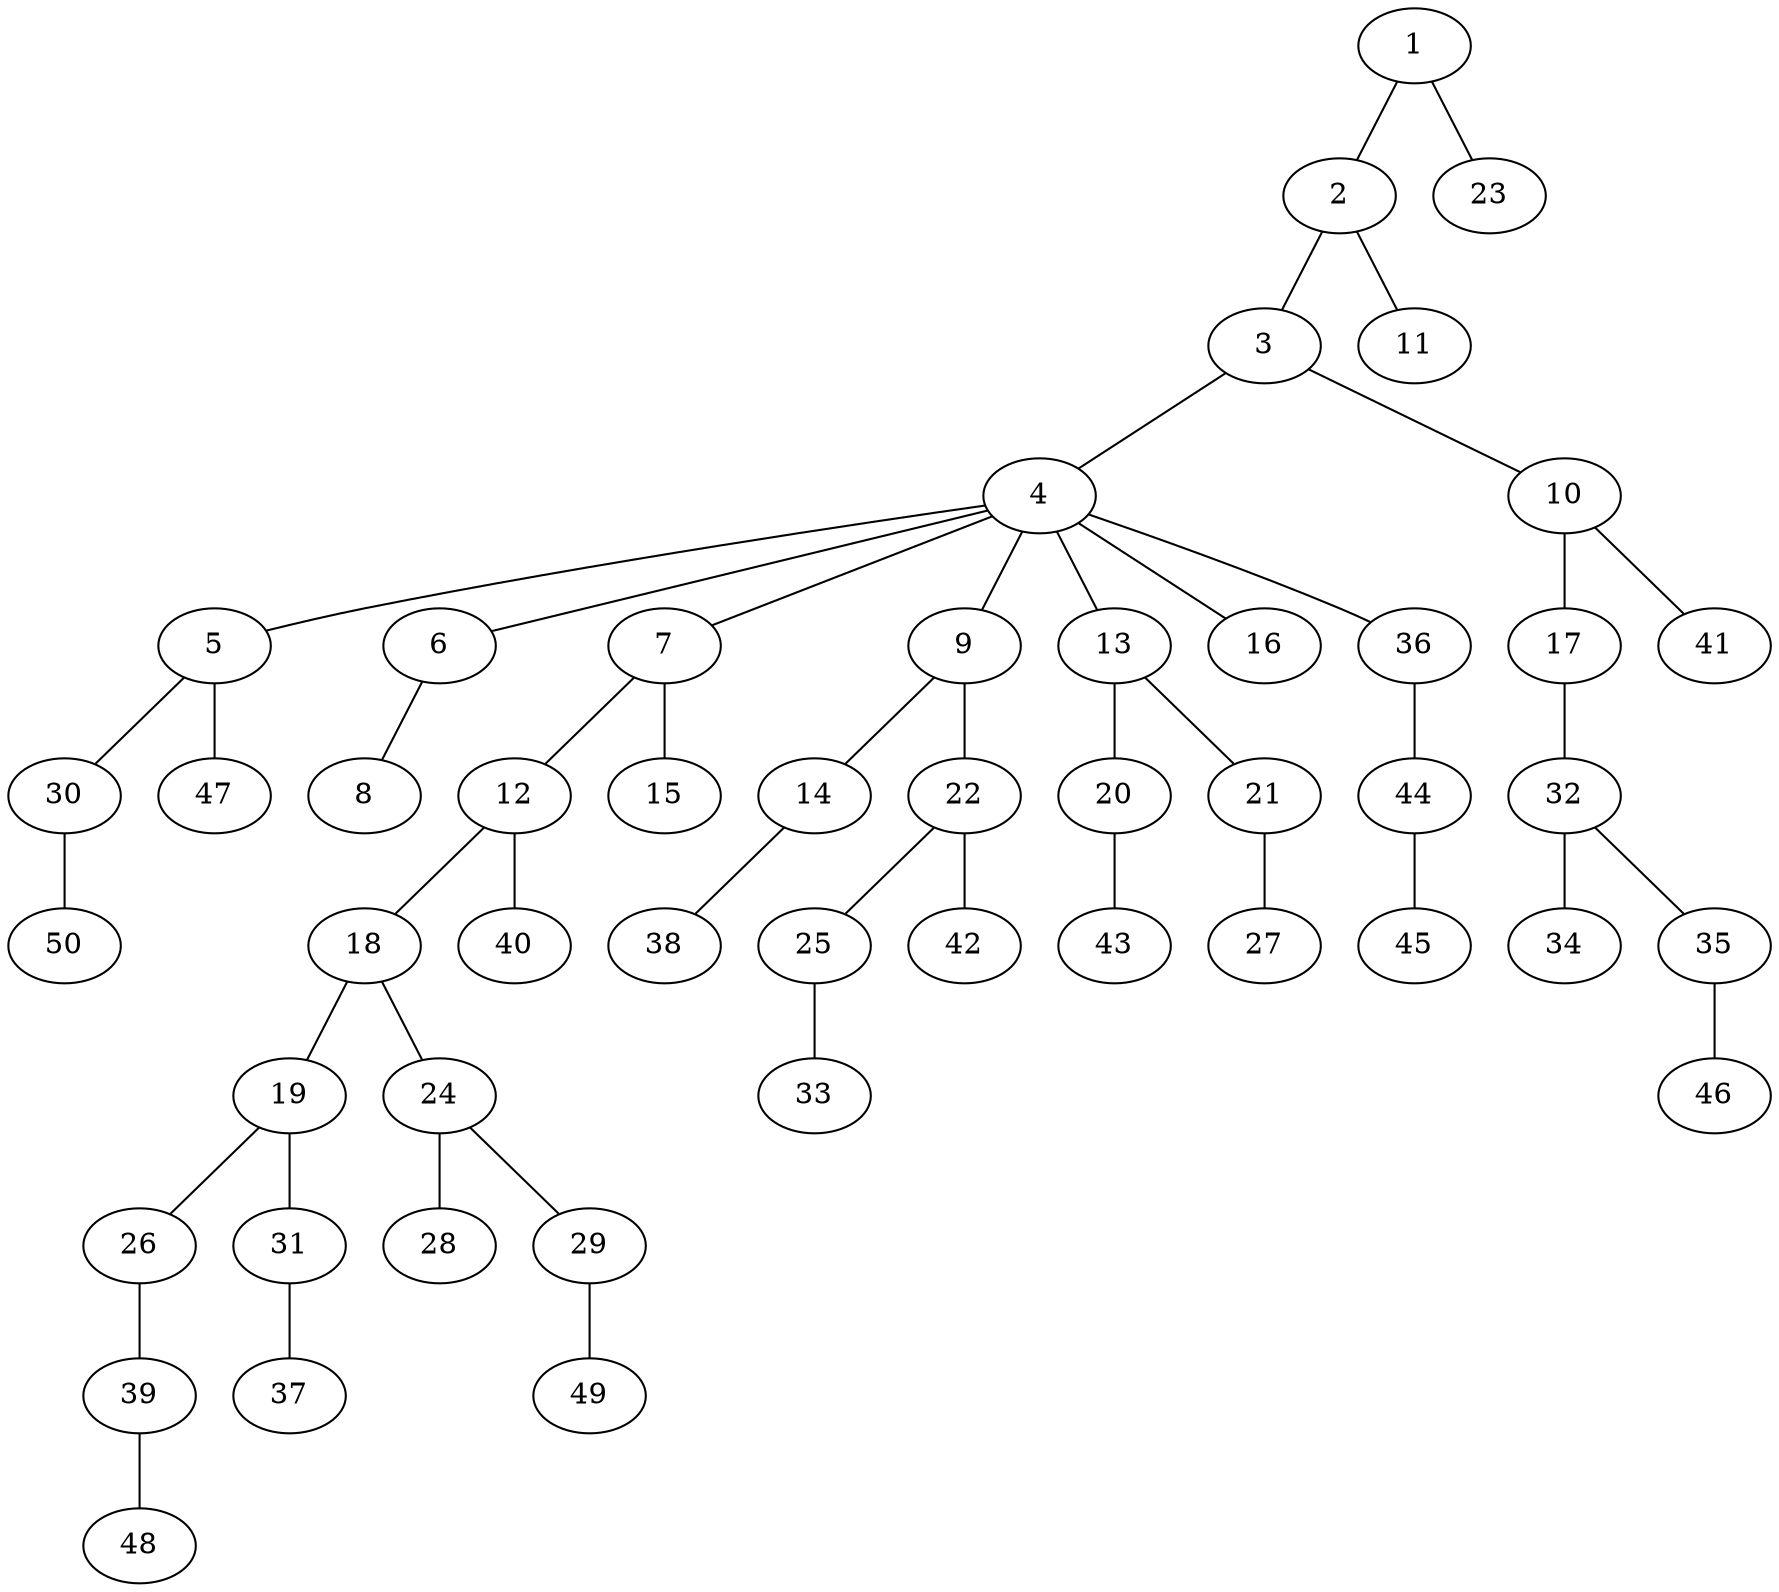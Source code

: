 graph graphname {1--2
1--23
2--3
2--11
3--4
3--10
4--5
4--6
4--7
4--9
4--13
4--16
4--36
5--30
5--47
6--8
7--12
7--15
9--14
9--22
10--17
10--41
12--18
12--40
13--20
13--21
14--38
17--32
18--19
18--24
19--26
19--31
20--43
21--27
22--25
22--42
24--28
24--29
25--33
26--39
29--49
30--50
31--37
32--34
32--35
35--46
36--44
39--48
44--45
}